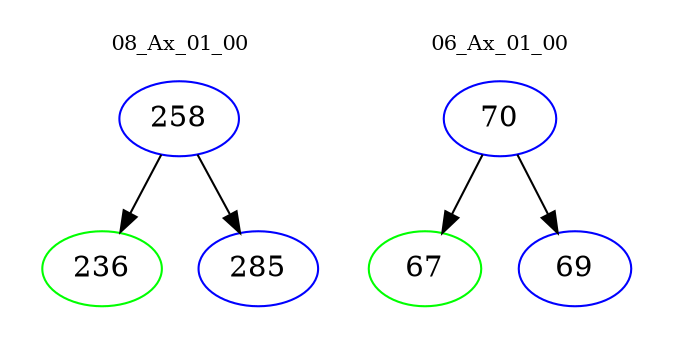 digraph{
subgraph cluster_0 {
color = white
label = "08_Ax_01_00";
fontsize=10;
T0_258 [label="258", color="blue"]
T0_258 -> T0_236 [color="black"]
T0_236 [label="236", color="green"]
T0_258 -> T0_285 [color="black"]
T0_285 [label="285", color="blue"]
}
subgraph cluster_1 {
color = white
label = "06_Ax_01_00";
fontsize=10;
T1_70 [label="70", color="blue"]
T1_70 -> T1_67 [color="black"]
T1_67 [label="67", color="green"]
T1_70 -> T1_69 [color="black"]
T1_69 [label="69", color="blue"]
}
}

